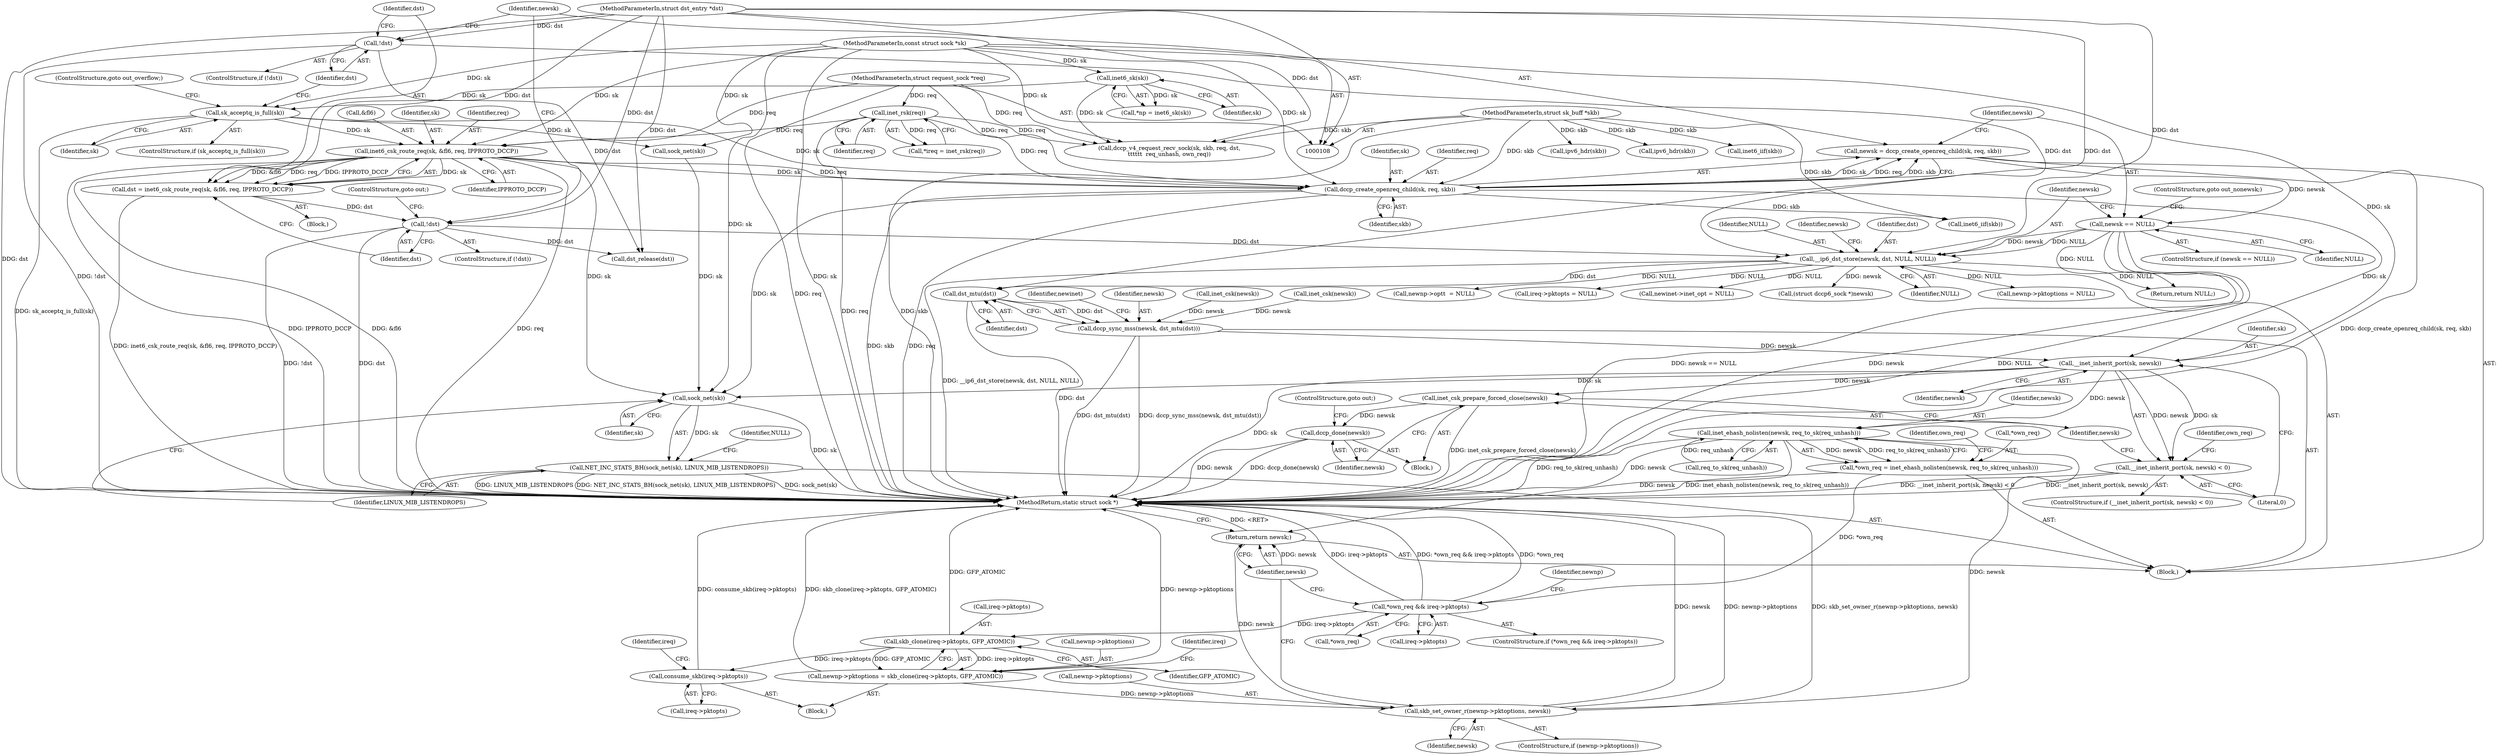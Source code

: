 digraph "0_linux_45f6fad84cc305103b28d73482b344d7f5b76f39_0@pointer" {
"1000417" [label="(Call,dst_mtu(dst))"];
"1000263" [label="(Call,__ip6_dst_store(newsk, dst, NULL, NULL))"];
"1000259" [label="(Call,newsk == NULL)"];
"1000252" [label="(Call,newsk = dccp_create_openreq_child(sk, req, skb))"];
"1000254" [label="(Call,dccp_create_openreq_child(sk, req, skb))"];
"1000232" [label="(Call,sk_acceptq_is_full(sk))"];
"1000125" [label="(Call,inet6_sk(sk))"];
"1000109" [label="(MethodParameterIn,const struct sock *sk)"];
"1000242" [label="(Call,inet6_csk_route_req(sk, &fl6, req, IPPROTO_DCCP))"];
"1000119" [label="(Call,inet_rsk(req))"];
"1000111" [label="(MethodParameterIn,struct request_sock *req)"];
"1000110" [label="(MethodParameterIn,struct sk_buff *skb)"];
"1000236" [label="(Call,!dst)"];
"1000112" [label="(MethodParameterIn,struct dst_entry *dst)"];
"1000249" [label="(Call,!dst)"];
"1000240" [label="(Call,dst = inet6_csk_route_req(sk, &fl6, req, IPPROTO_DCCP))"];
"1000415" [label="(Call,dccp_sync_mss(newsk, dst_mtu(dst)))"];
"1000435" [label="(Call,__inet_inherit_port(sk, newsk))"];
"1000434" [label="(Call,__inet_inherit_port(sk, newsk) < 0)"];
"1000440" [label="(Call,inet_csk_prepare_forced_close(newsk))"];
"1000442" [label="(Call,dccp_done(newsk))"];
"1000448" [label="(Call,inet_ehash_nolisten(newsk, req_to_sk(req_unhash)))"];
"1000445" [label="(Call,*own_req = inet_ehash_nolisten(newsk, req_to_sk(req_unhash)))"];
"1000453" [label="(Call,*own_req && ireq->pktopts)"];
"1000464" [label="(Call,skb_clone(ireq->pktopts, GFP_ATOMIC))"];
"1000460" [label="(Call,newnp->pktoptions = skb_clone(ireq->pktopts, GFP_ATOMIC))"];
"1000482" [label="(Call,skb_set_owner_r(newnp->pktoptions, newsk))"];
"1000487" [label="(Return,return newsk;)"];
"1000469" [label="(Call,consume_skb(ireq->pktopts))"];
"1000499" [label="(Call,sock_net(sk))"];
"1000498" [label="(Call,NET_INC_STATS_BH(sock_net(sk), LINUX_MIB_LISTENDROPS))"];
"1000465" [label="(Call,ireq->pktopts)"];
"1000241" [label="(Identifier,dst)"];
"1000438" [label="(Literal,0)"];
"1000491" [label="(Call,sock_net(sk))"];
"1000443" [label="(Identifier,newsk)"];
"1000252" [label="(Call,newsk = dccp_create_openreq_child(sk, req, skb))"];
"1000416" [label="(Identifier,newsk)"];
"1000264" [label="(Identifier,newsk)"];
"1000257" [label="(Identifier,skb)"];
"1000503" [label="(Identifier,NULL)"];
"1000357" [label="(Call,newnp->opt\t  = NULL)"];
"1000417" [label="(Call,dst_mtu(dst))"];
"1000250" [label="(Identifier,dst)"];
"1000442" [label="(Call,dccp_done(newsk))"];
"1000498" [label="(Call,NET_INC_STATS_BH(sock_net(sk), LINUX_MIB_LISTENDROPS))"];
"1000213" [label="(Call,inet6_iif(skb))"];
"1000233" [label="(Identifier,sk)"];
"1000405" [label="(Call,inet_csk(newsk))"];
"1000473" [label="(Call,ireq->pktopts = NULL)"];
"1000260" [label="(Identifier,newsk)"];
"1000456" [label="(Call,ireq->pktopts)"];
"1000450" [label="(Call,req_to_sk(req_unhash))"];
"1000109" [label="(MethodParameterIn,const struct sock *sk)"];
"1000434" [label="(Call,__inet_inherit_port(sk, newsk) < 0)"];
"1000470" [label="(Call,ireq->pktopts)"];
"1000246" [label="(Identifier,req)"];
"1000486" [label="(Identifier,newsk)"];
"1000270" [label="(Identifier,newsk)"];
"1000460" [label="(Call,newnp->pktoptions = skb_clone(ireq->pktopts, GFP_ATOMIC))"];
"1000258" [label="(ControlStructure,if (newsk == NULL))"];
"1000336" [label="(Call,newinet->inet_opt = NULL)"];
"1000265" [label="(Identifier,dst)"];
"1000366" [label="(Call,inet6_iif(skb))"];
"1000123" [label="(Call,*np = inet6_sk(sk))"];
"1000253" [label="(Identifier,newsk)"];
"1000115" [label="(Block,)"];
"1000433" [label="(ControlStructure,if (__inet_inherit_port(sk, newsk) < 0))"];
"1000119" [label="(Call,inet_rsk(req))"];
"1000439" [label="(Block,)"];
"1000261" [label="(Identifier,NULL)"];
"1000120" [label="(Identifier,req)"];
"1000418" [label="(Identifier,dst)"];
"1000415" [label="(Call,dccp_sync_mss(newsk, dst_mtu(dst)))"];
"1000500" [label="(Identifier,sk)"];
"1000259" [label="(Call,newsk == NULL)"];
"1000117" [label="(Call,*ireq = inet_rsk(req))"];
"1000235" [label="(ControlStructure,if (!dst))"];
"1000284" [label="(Call,(struct dccp6_sock *)newsk)"];
"1000352" [label="(Call,newnp->pktoptions = NULL)"];
"1000242" [label="(Call,inet6_csk_route_req(sk, &fl6, req, IPPROTO_DCCP))"];
"1000446" [label="(Call,*own_req)"];
"1000437" [label="(Identifier,newsk)"];
"1000232" [label="(Call,sk_acceptq_is_full(sk))"];
"1000448" [label="(Call,inet_ehash_nolisten(newsk, req_to_sk(req_unhash)))"];
"1000444" [label="(ControlStructure,goto out;)"];
"1000459" [label="(Block,)"];
"1000263" [label="(Call,__ip6_dst_store(newsk, dst, NULL, NULL))"];
"1000267" [label="(Identifier,NULL)"];
"1000452" [label="(ControlStructure,if (*own_req && ireq->pktopts))"];
"1000440" [label="(Call,inet_csk_prepare_forced_close(newsk))"];
"1000254" [label="(Call,dccp_create_openreq_child(sk, req, skb))"];
"1000455" [label="(Identifier,own_req)"];
"1000488" [label="(Identifier,newsk)"];
"1000461" [label="(Call,newnp->pktoptions)"];
"1000499" [label="(Call,sock_net(sk))"];
"1000141" [label="(Call,dccp_v4_request_recv_sock(sk, skb, req, dst,\n\t\t\t\t\t\t  req_unhash, own_req))"];
"1000435" [label="(Call,__inet_inherit_port(sk, newsk))"];
"1000447" [label="(Identifier,own_req)"];
"1000110" [label="(MethodParameterIn,struct sk_buff *skb)"];
"1000441" [label="(Identifier,newsk)"];
"1000266" [label="(Identifier,NULL)"];
"1000240" [label="(Call,dst = inet6_csk_route_req(sk, &fl6, req, IPPROTO_DCCP))"];
"1000234" [label="(ControlStructure,goto out_overflow;)"];
"1000475" [label="(Identifier,ireq)"];
"1000126" [label="(Identifier,sk)"];
"1000248" [label="(ControlStructure,if (!dst))"];
"1000468" [label="(Identifier,GFP_ATOMIC)"];
"1000244" [label="(Call,&fl6)"];
"1000478" [label="(ControlStructure,if (newnp->pktoptions))"];
"1000112" [label="(MethodParameterIn,struct dst_entry *dst)"];
"1000483" [label="(Call,newnp->pktoptions)"];
"1000502" [label="(Return,return NULL;)"];
"1000238" [label="(Block,)"];
"1000445" [label="(Call,*own_req = inet_ehash_nolisten(newsk, req_to_sk(req_unhash)))"];
"1000495" [label="(Call,dst_release(dst))"];
"1000471" [label="(Identifier,ireq)"];
"1000449" [label="(Identifier,newsk)"];
"1000262" [label="(ControlStructure,goto out_nonewsk;)"];
"1000255" [label="(Identifier,sk)"];
"1000464" [label="(Call,skb_clone(ireq->pktopts, GFP_ATOMIC))"];
"1000220" [label="(Call,ipv6_hdr(skb))"];
"1000436" [label="(Identifier,sk)"];
"1000454" [label="(Call,*own_req)"];
"1000469" [label="(Call,consume_skb(ireq->pktopts))"];
"1000125" [label="(Call,inet6_sk(sk))"];
"1000247" [label="(Identifier,IPPROTO_DCCP)"];
"1000251" [label="(ControlStructure,goto out;)"];
"1000256" [label="(Identifier,req)"];
"1000453" [label="(Call,*own_req && ireq->pktopts)"];
"1000397" [label="(Call,inet_csk(newsk))"];
"1000236" [label="(Call,!dst)"];
"1000501" [label="(Identifier,LINUX_MIB_LISTENDROPS)"];
"1000249" [label="(Call,!dst)"];
"1000487" [label="(Return,return newsk;)"];
"1000111" [label="(MethodParameterIn,struct request_sock *req)"];
"1000231" [label="(ControlStructure,if (sk_acceptq_is_full(sk)))"];
"1000373" [label="(Call,ipv6_hdr(skb))"];
"1000237" [label="(Identifier,dst)"];
"1000482" [label="(Call,skb_set_owner_r(newnp->pktoptions, newsk))"];
"1000243" [label="(Identifier,sk)"];
"1000504" [label="(MethodReturn,static struct sock *)"];
"1000421" [label="(Identifier,newinet)"];
"1000462" [label="(Identifier,newnp)"];
"1000417" -> "1000415"  [label="AST: "];
"1000417" -> "1000418"  [label="CFG: "];
"1000418" -> "1000417"  [label="AST: "];
"1000415" -> "1000417"  [label="CFG: "];
"1000417" -> "1000504"  [label="DDG: dst"];
"1000417" -> "1000415"  [label="DDG: dst"];
"1000263" -> "1000417"  [label="DDG: dst"];
"1000112" -> "1000417"  [label="DDG: dst"];
"1000263" -> "1000115"  [label="AST: "];
"1000263" -> "1000267"  [label="CFG: "];
"1000264" -> "1000263"  [label="AST: "];
"1000265" -> "1000263"  [label="AST: "];
"1000266" -> "1000263"  [label="AST: "];
"1000267" -> "1000263"  [label="AST: "];
"1000270" -> "1000263"  [label="CFG: "];
"1000263" -> "1000504"  [label="DDG: __ip6_dst_store(newsk, dst, NULL, NULL)"];
"1000259" -> "1000263"  [label="DDG: newsk"];
"1000259" -> "1000263"  [label="DDG: NULL"];
"1000236" -> "1000263"  [label="DDG: dst"];
"1000249" -> "1000263"  [label="DDG: dst"];
"1000112" -> "1000263"  [label="DDG: dst"];
"1000263" -> "1000284"  [label="DDG: newsk"];
"1000263" -> "1000336"  [label="DDG: NULL"];
"1000263" -> "1000352"  [label="DDG: NULL"];
"1000263" -> "1000357"  [label="DDG: NULL"];
"1000263" -> "1000473"  [label="DDG: NULL"];
"1000263" -> "1000502"  [label="DDG: NULL"];
"1000259" -> "1000258"  [label="AST: "];
"1000259" -> "1000261"  [label="CFG: "];
"1000260" -> "1000259"  [label="AST: "];
"1000261" -> "1000259"  [label="AST: "];
"1000262" -> "1000259"  [label="CFG: "];
"1000264" -> "1000259"  [label="CFG: "];
"1000259" -> "1000504"  [label="DDG: newsk == NULL"];
"1000259" -> "1000504"  [label="DDG: newsk"];
"1000259" -> "1000504"  [label="DDG: NULL"];
"1000252" -> "1000259"  [label="DDG: newsk"];
"1000259" -> "1000502"  [label="DDG: NULL"];
"1000252" -> "1000115"  [label="AST: "];
"1000252" -> "1000254"  [label="CFG: "];
"1000253" -> "1000252"  [label="AST: "];
"1000254" -> "1000252"  [label="AST: "];
"1000260" -> "1000252"  [label="CFG: "];
"1000252" -> "1000504"  [label="DDG: dccp_create_openreq_child(sk, req, skb)"];
"1000254" -> "1000252"  [label="DDG: sk"];
"1000254" -> "1000252"  [label="DDG: req"];
"1000254" -> "1000252"  [label="DDG: skb"];
"1000254" -> "1000257"  [label="CFG: "];
"1000255" -> "1000254"  [label="AST: "];
"1000256" -> "1000254"  [label="AST: "];
"1000257" -> "1000254"  [label="AST: "];
"1000254" -> "1000504"  [label="DDG: skb"];
"1000254" -> "1000504"  [label="DDG: req"];
"1000232" -> "1000254"  [label="DDG: sk"];
"1000242" -> "1000254"  [label="DDG: sk"];
"1000242" -> "1000254"  [label="DDG: req"];
"1000109" -> "1000254"  [label="DDG: sk"];
"1000119" -> "1000254"  [label="DDG: req"];
"1000111" -> "1000254"  [label="DDG: req"];
"1000110" -> "1000254"  [label="DDG: skb"];
"1000254" -> "1000366"  [label="DDG: skb"];
"1000254" -> "1000435"  [label="DDG: sk"];
"1000254" -> "1000499"  [label="DDG: sk"];
"1000232" -> "1000231"  [label="AST: "];
"1000232" -> "1000233"  [label="CFG: "];
"1000233" -> "1000232"  [label="AST: "];
"1000234" -> "1000232"  [label="CFG: "];
"1000237" -> "1000232"  [label="CFG: "];
"1000232" -> "1000504"  [label="DDG: sk_acceptq_is_full(sk)"];
"1000125" -> "1000232"  [label="DDG: sk"];
"1000109" -> "1000232"  [label="DDG: sk"];
"1000232" -> "1000242"  [label="DDG: sk"];
"1000232" -> "1000491"  [label="DDG: sk"];
"1000125" -> "1000123"  [label="AST: "];
"1000125" -> "1000126"  [label="CFG: "];
"1000126" -> "1000125"  [label="AST: "];
"1000123" -> "1000125"  [label="CFG: "];
"1000125" -> "1000123"  [label="DDG: sk"];
"1000109" -> "1000125"  [label="DDG: sk"];
"1000125" -> "1000141"  [label="DDG: sk"];
"1000109" -> "1000108"  [label="AST: "];
"1000109" -> "1000504"  [label="DDG: sk"];
"1000109" -> "1000141"  [label="DDG: sk"];
"1000109" -> "1000242"  [label="DDG: sk"];
"1000109" -> "1000435"  [label="DDG: sk"];
"1000109" -> "1000491"  [label="DDG: sk"];
"1000109" -> "1000499"  [label="DDG: sk"];
"1000242" -> "1000240"  [label="AST: "];
"1000242" -> "1000247"  [label="CFG: "];
"1000243" -> "1000242"  [label="AST: "];
"1000244" -> "1000242"  [label="AST: "];
"1000246" -> "1000242"  [label="AST: "];
"1000247" -> "1000242"  [label="AST: "];
"1000240" -> "1000242"  [label="CFG: "];
"1000242" -> "1000504"  [label="DDG: &fl6"];
"1000242" -> "1000504"  [label="DDG: req"];
"1000242" -> "1000504"  [label="DDG: IPPROTO_DCCP"];
"1000242" -> "1000240"  [label="DDG: sk"];
"1000242" -> "1000240"  [label="DDG: &fl6"];
"1000242" -> "1000240"  [label="DDG: req"];
"1000242" -> "1000240"  [label="DDG: IPPROTO_DCCP"];
"1000119" -> "1000242"  [label="DDG: req"];
"1000111" -> "1000242"  [label="DDG: req"];
"1000242" -> "1000499"  [label="DDG: sk"];
"1000119" -> "1000117"  [label="AST: "];
"1000119" -> "1000120"  [label="CFG: "];
"1000120" -> "1000119"  [label="AST: "];
"1000117" -> "1000119"  [label="CFG: "];
"1000119" -> "1000504"  [label="DDG: req"];
"1000119" -> "1000117"  [label="DDG: req"];
"1000111" -> "1000119"  [label="DDG: req"];
"1000119" -> "1000141"  [label="DDG: req"];
"1000111" -> "1000108"  [label="AST: "];
"1000111" -> "1000504"  [label="DDG: req"];
"1000111" -> "1000141"  [label="DDG: req"];
"1000110" -> "1000108"  [label="AST: "];
"1000110" -> "1000504"  [label="DDG: skb"];
"1000110" -> "1000141"  [label="DDG: skb"];
"1000110" -> "1000213"  [label="DDG: skb"];
"1000110" -> "1000220"  [label="DDG: skb"];
"1000110" -> "1000366"  [label="DDG: skb"];
"1000110" -> "1000373"  [label="DDG: skb"];
"1000236" -> "1000235"  [label="AST: "];
"1000236" -> "1000237"  [label="CFG: "];
"1000237" -> "1000236"  [label="AST: "];
"1000241" -> "1000236"  [label="CFG: "];
"1000253" -> "1000236"  [label="CFG: "];
"1000236" -> "1000504"  [label="DDG: !dst"];
"1000112" -> "1000236"  [label="DDG: dst"];
"1000236" -> "1000495"  [label="DDG: dst"];
"1000112" -> "1000108"  [label="AST: "];
"1000112" -> "1000504"  [label="DDG: dst"];
"1000112" -> "1000141"  [label="DDG: dst"];
"1000112" -> "1000240"  [label="DDG: dst"];
"1000112" -> "1000249"  [label="DDG: dst"];
"1000112" -> "1000495"  [label="DDG: dst"];
"1000249" -> "1000248"  [label="AST: "];
"1000249" -> "1000250"  [label="CFG: "];
"1000250" -> "1000249"  [label="AST: "];
"1000251" -> "1000249"  [label="CFG: "];
"1000253" -> "1000249"  [label="CFG: "];
"1000249" -> "1000504"  [label="DDG: dst"];
"1000249" -> "1000504"  [label="DDG: !dst"];
"1000240" -> "1000249"  [label="DDG: dst"];
"1000249" -> "1000495"  [label="DDG: dst"];
"1000240" -> "1000238"  [label="AST: "];
"1000241" -> "1000240"  [label="AST: "];
"1000250" -> "1000240"  [label="CFG: "];
"1000240" -> "1000504"  [label="DDG: inet6_csk_route_req(sk, &fl6, req, IPPROTO_DCCP)"];
"1000415" -> "1000115"  [label="AST: "];
"1000416" -> "1000415"  [label="AST: "];
"1000421" -> "1000415"  [label="CFG: "];
"1000415" -> "1000504"  [label="DDG: dccp_sync_mss(newsk, dst_mtu(dst))"];
"1000415" -> "1000504"  [label="DDG: dst_mtu(dst)"];
"1000397" -> "1000415"  [label="DDG: newsk"];
"1000405" -> "1000415"  [label="DDG: newsk"];
"1000415" -> "1000435"  [label="DDG: newsk"];
"1000435" -> "1000434"  [label="AST: "];
"1000435" -> "1000437"  [label="CFG: "];
"1000436" -> "1000435"  [label="AST: "];
"1000437" -> "1000435"  [label="AST: "];
"1000438" -> "1000435"  [label="CFG: "];
"1000435" -> "1000504"  [label="DDG: sk"];
"1000435" -> "1000434"  [label="DDG: sk"];
"1000435" -> "1000434"  [label="DDG: newsk"];
"1000435" -> "1000440"  [label="DDG: newsk"];
"1000435" -> "1000448"  [label="DDG: newsk"];
"1000435" -> "1000499"  [label="DDG: sk"];
"1000434" -> "1000433"  [label="AST: "];
"1000434" -> "1000438"  [label="CFG: "];
"1000438" -> "1000434"  [label="AST: "];
"1000441" -> "1000434"  [label="CFG: "];
"1000447" -> "1000434"  [label="CFG: "];
"1000434" -> "1000504"  [label="DDG: __inet_inherit_port(sk, newsk) < 0"];
"1000434" -> "1000504"  [label="DDG: __inet_inherit_port(sk, newsk)"];
"1000440" -> "1000439"  [label="AST: "];
"1000440" -> "1000441"  [label="CFG: "];
"1000441" -> "1000440"  [label="AST: "];
"1000443" -> "1000440"  [label="CFG: "];
"1000440" -> "1000504"  [label="DDG: inet_csk_prepare_forced_close(newsk)"];
"1000440" -> "1000442"  [label="DDG: newsk"];
"1000442" -> "1000439"  [label="AST: "];
"1000442" -> "1000443"  [label="CFG: "];
"1000443" -> "1000442"  [label="AST: "];
"1000444" -> "1000442"  [label="CFG: "];
"1000442" -> "1000504"  [label="DDG: dccp_done(newsk)"];
"1000442" -> "1000504"  [label="DDG: newsk"];
"1000448" -> "1000445"  [label="AST: "];
"1000448" -> "1000450"  [label="CFG: "];
"1000449" -> "1000448"  [label="AST: "];
"1000450" -> "1000448"  [label="AST: "];
"1000445" -> "1000448"  [label="CFG: "];
"1000448" -> "1000504"  [label="DDG: req_to_sk(req_unhash)"];
"1000448" -> "1000504"  [label="DDG: newsk"];
"1000448" -> "1000445"  [label="DDG: newsk"];
"1000448" -> "1000445"  [label="DDG: req_to_sk(req_unhash)"];
"1000450" -> "1000448"  [label="DDG: req_unhash"];
"1000448" -> "1000482"  [label="DDG: newsk"];
"1000448" -> "1000487"  [label="DDG: newsk"];
"1000445" -> "1000115"  [label="AST: "];
"1000446" -> "1000445"  [label="AST: "];
"1000455" -> "1000445"  [label="CFG: "];
"1000445" -> "1000504"  [label="DDG: inet_ehash_nolisten(newsk, req_to_sk(req_unhash))"];
"1000445" -> "1000453"  [label="DDG: *own_req"];
"1000453" -> "1000452"  [label="AST: "];
"1000453" -> "1000454"  [label="CFG: "];
"1000453" -> "1000456"  [label="CFG: "];
"1000454" -> "1000453"  [label="AST: "];
"1000456" -> "1000453"  [label="AST: "];
"1000462" -> "1000453"  [label="CFG: "];
"1000488" -> "1000453"  [label="CFG: "];
"1000453" -> "1000504"  [label="DDG: *own_req && ireq->pktopts"];
"1000453" -> "1000504"  [label="DDG: *own_req"];
"1000453" -> "1000504"  [label="DDG: ireq->pktopts"];
"1000453" -> "1000464"  [label="DDG: ireq->pktopts"];
"1000464" -> "1000460"  [label="AST: "];
"1000464" -> "1000468"  [label="CFG: "];
"1000465" -> "1000464"  [label="AST: "];
"1000468" -> "1000464"  [label="AST: "];
"1000460" -> "1000464"  [label="CFG: "];
"1000464" -> "1000504"  [label="DDG: GFP_ATOMIC"];
"1000464" -> "1000460"  [label="DDG: ireq->pktopts"];
"1000464" -> "1000460"  [label="DDG: GFP_ATOMIC"];
"1000464" -> "1000469"  [label="DDG: ireq->pktopts"];
"1000460" -> "1000459"  [label="AST: "];
"1000461" -> "1000460"  [label="AST: "];
"1000471" -> "1000460"  [label="CFG: "];
"1000460" -> "1000504"  [label="DDG: newnp->pktoptions"];
"1000460" -> "1000504"  [label="DDG: skb_clone(ireq->pktopts, GFP_ATOMIC)"];
"1000460" -> "1000482"  [label="DDG: newnp->pktoptions"];
"1000482" -> "1000478"  [label="AST: "];
"1000482" -> "1000486"  [label="CFG: "];
"1000483" -> "1000482"  [label="AST: "];
"1000486" -> "1000482"  [label="AST: "];
"1000488" -> "1000482"  [label="CFG: "];
"1000482" -> "1000504"  [label="DDG: newsk"];
"1000482" -> "1000504"  [label="DDG: newnp->pktoptions"];
"1000482" -> "1000504"  [label="DDG: skb_set_owner_r(newnp->pktoptions, newsk)"];
"1000482" -> "1000487"  [label="DDG: newsk"];
"1000487" -> "1000115"  [label="AST: "];
"1000487" -> "1000488"  [label="CFG: "];
"1000488" -> "1000487"  [label="AST: "];
"1000504" -> "1000487"  [label="CFG: "];
"1000487" -> "1000504"  [label="DDG: <RET>"];
"1000488" -> "1000487"  [label="DDG: newsk"];
"1000469" -> "1000459"  [label="AST: "];
"1000469" -> "1000470"  [label="CFG: "];
"1000470" -> "1000469"  [label="AST: "];
"1000475" -> "1000469"  [label="CFG: "];
"1000469" -> "1000504"  [label="DDG: consume_skb(ireq->pktopts)"];
"1000499" -> "1000498"  [label="AST: "];
"1000499" -> "1000500"  [label="CFG: "];
"1000500" -> "1000499"  [label="AST: "];
"1000501" -> "1000499"  [label="CFG: "];
"1000499" -> "1000504"  [label="DDG: sk"];
"1000499" -> "1000498"  [label="DDG: sk"];
"1000491" -> "1000499"  [label="DDG: sk"];
"1000498" -> "1000115"  [label="AST: "];
"1000498" -> "1000501"  [label="CFG: "];
"1000501" -> "1000498"  [label="AST: "];
"1000503" -> "1000498"  [label="CFG: "];
"1000498" -> "1000504"  [label="DDG: NET_INC_STATS_BH(sock_net(sk), LINUX_MIB_LISTENDROPS)"];
"1000498" -> "1000504"  [label="DDG: sock_net(sk)"];
"1000498" -> "1000504"  [label="DDG: LINUX_MIB_LISTENDROPS"];
}
